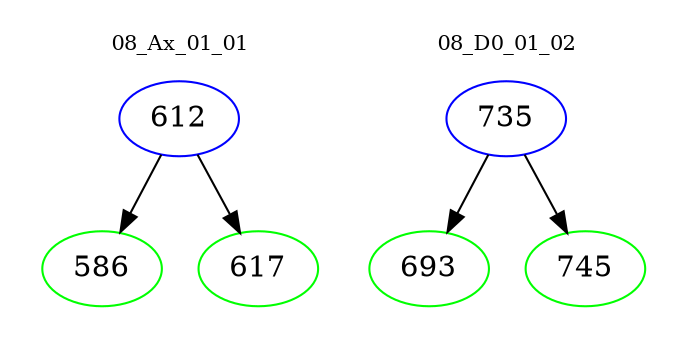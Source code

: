 digraph{
subgraph cluster_0 {
color = white
label = "08_Ax_01_01";
fontsize=10;
T0_612 [label="612", color="blue"]
T0_612 -> T0_586 [color="black"]
T0_586 [label="586", color="green"]
T0_612 -> T0_617 [color="black"]
T0_617 [label="617", color="green"]
}
subgraph cluster_1 {
color = white
label = "08_D0_01_02";
fontsize=10;
T1_735 [label="735", color="blue"]
T1_735 -> T1_693 [color="black"]
T1_693 [label="693", color="green"]
T1_735 -> T1_745 [color="black"]
T1_745 [label="745", color="green"]
}
}
